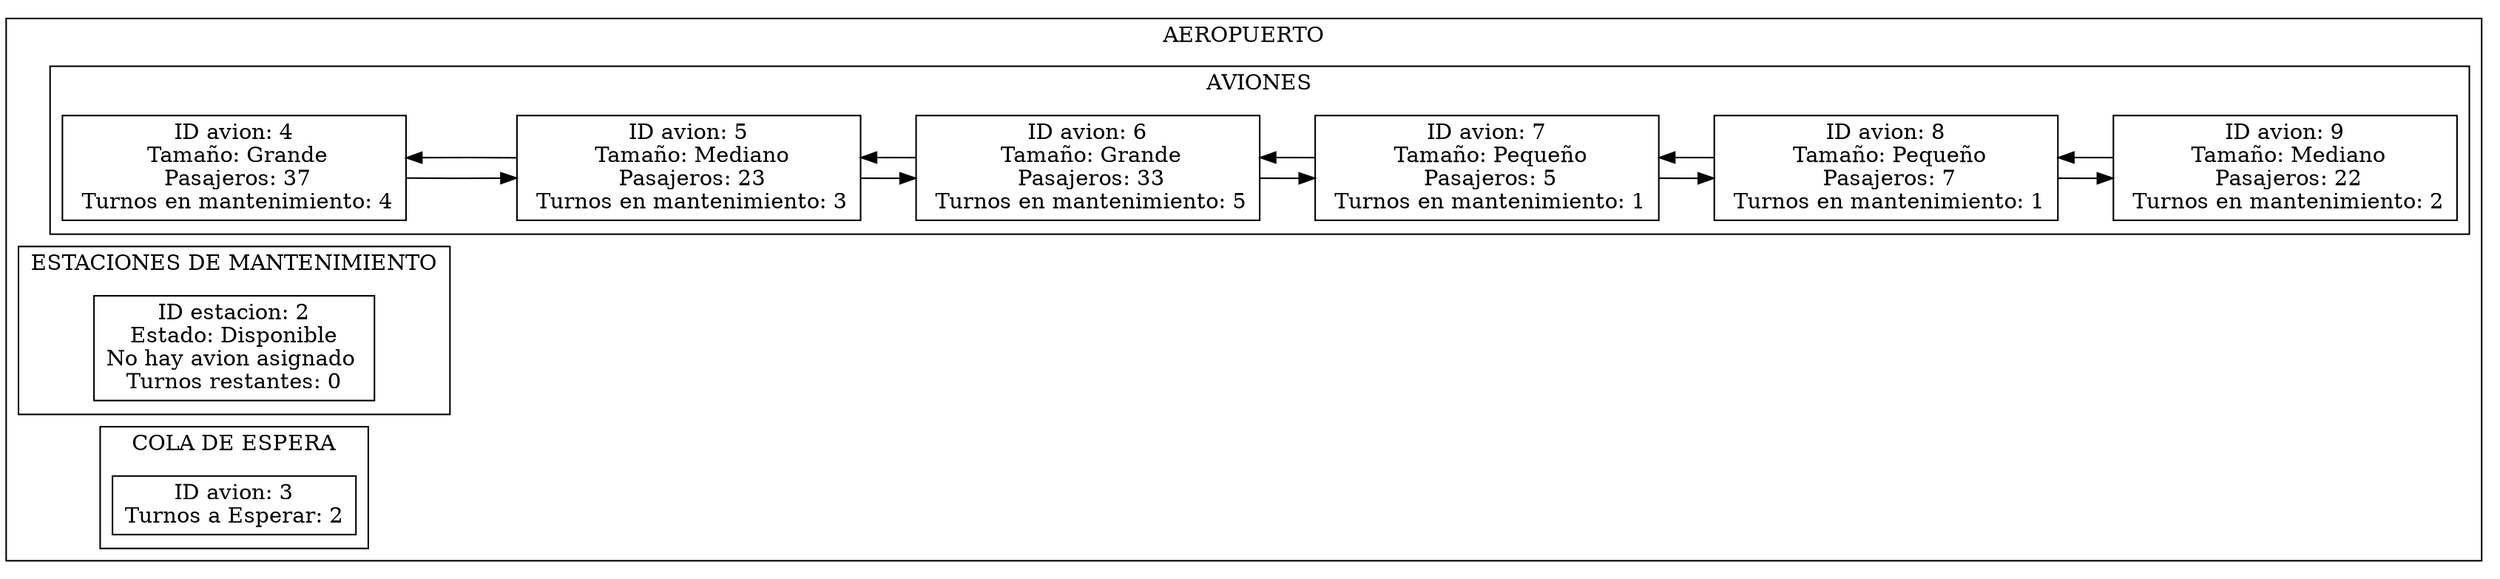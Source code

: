 digraph{ 
 rankdir=LR; 
 node[shape = record, color = black];subgraph clusterAeropuerto{ 
label = "AEROPUERTO"; 
	  subgraph clusterAviones{ 
	  label = "AVIONES"; 
		 a0[label="ID avion: 4\n Tamaño: Grande\n Pasajeros: 37\n Turnos en mantenimiento: 4 "];
		 a1[label="ID avion: 5\n Tamaño: Mediano\n Pasajeros: 23\n Turnos en mantenimiento: 3 "];
		 a2[label="ID avion: 6\n Tamaño: Grande\n Pasajeros: 33\n Turnos en mantenimiento: 5 "];
		 a3[label="ID avion: 7\n Tamaño: Pequeño\n Pasajeros: 5\n Turnos en mantenimiento: 1 "];
		 a4[label="ID avion: 8\n Tamaño: Pequeño\n Pasajeros: 7\n Turnos en mantenimiento: 1 "];
		 a5[label="ID avion: 9\n Tamaño: Mediano\n Pasajeros: 22\n Turnos en mantenimiento: 2 "];
}
a0->a1
a1->a2
a1->a0
a2->a3
a2->a1
a3->a4
a3->a2
a4->a5
a4->a3
a5->a4
	  subgraph clusterlistaSim{ 
	  label = "ESTACIONES DE MANTENIMIENTO"; 
		 b0[label="ID estacion: 2\nEstado: Disponible\nNo hay avion asignado \nTurnos restantes: 0"];
	 }	  subgraph clusterlistaCola{ 
	  label = "COLA DE ESPERA"; 
		 c0[label="ID avion: 3\nTurnos a Esperar: 2\n "];
	 }}
}
